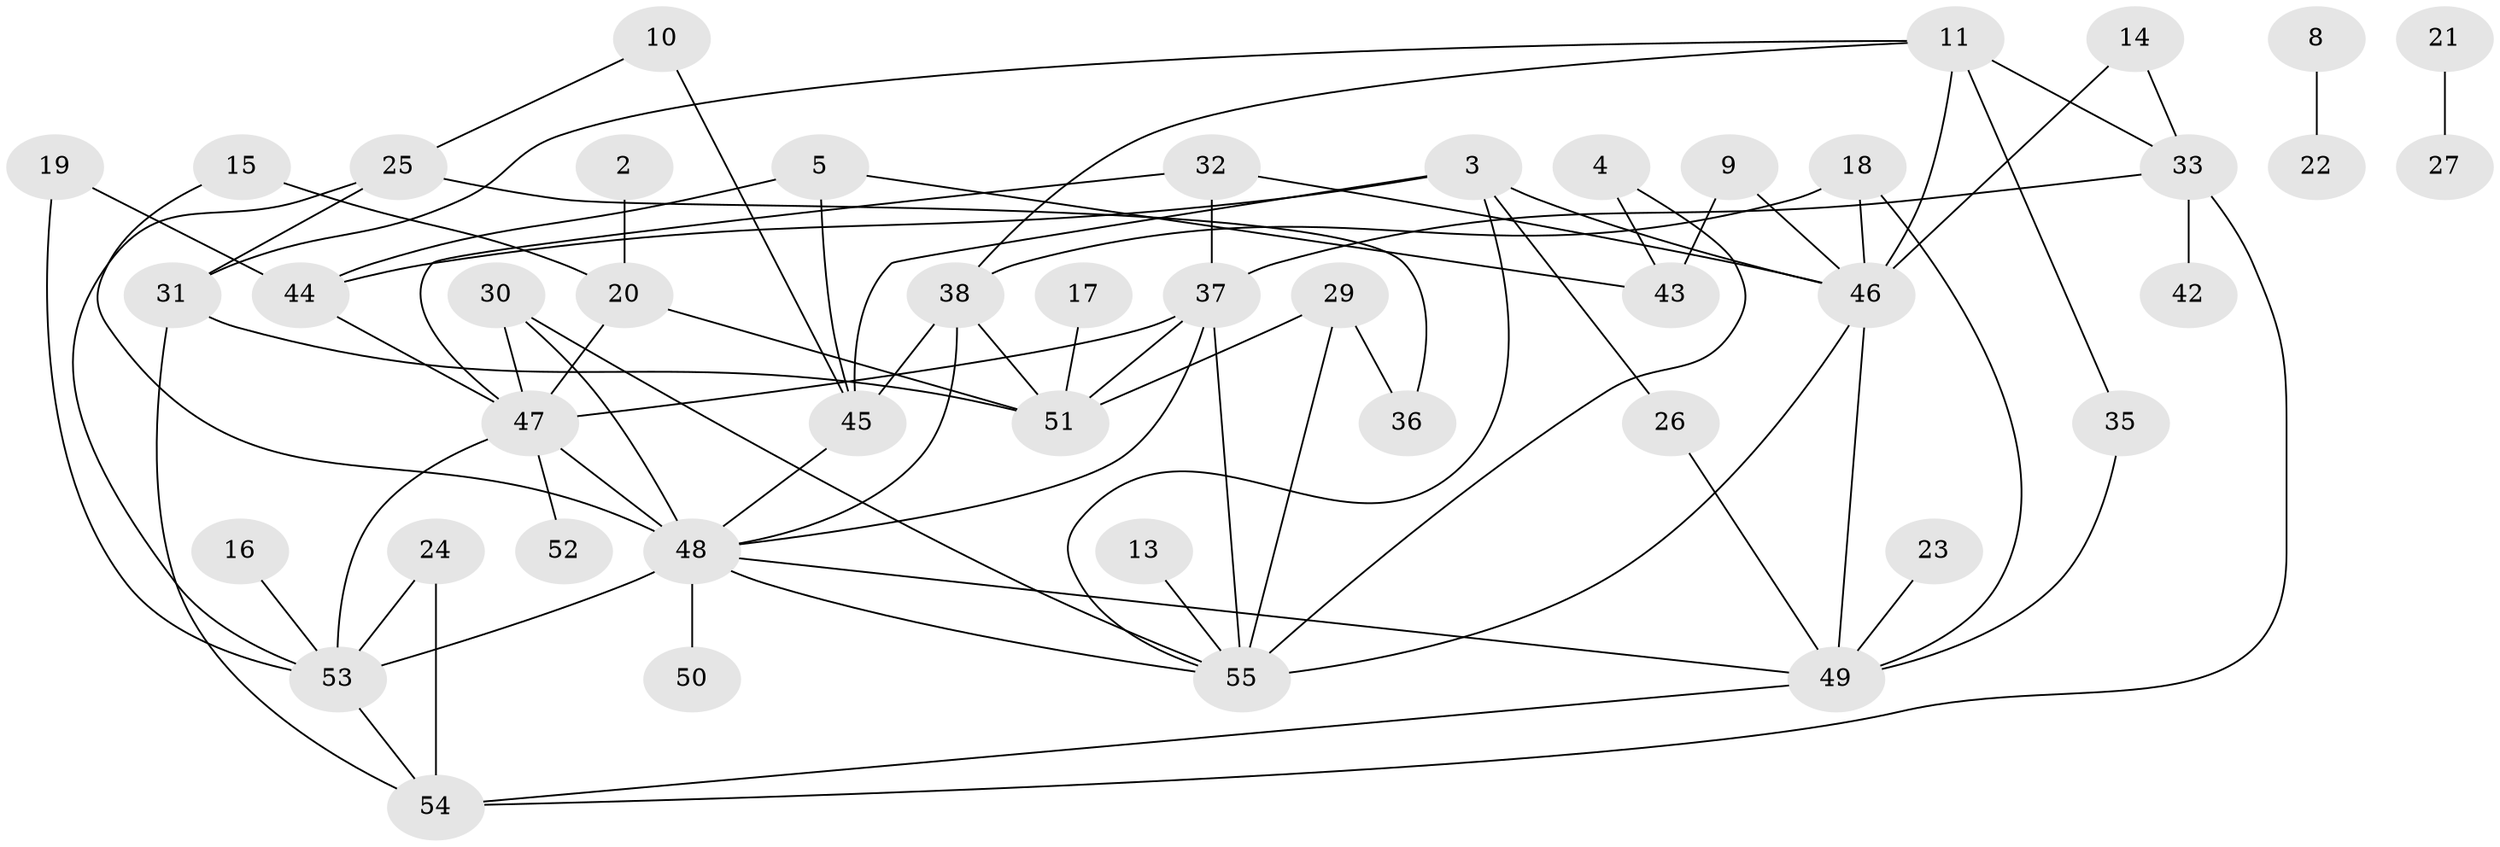 // original degree distribution, {3: 0.2, 1: 0.24545454545454545, 2: 0.22727272727272727, 0: 0.07272727272727272, 4: 0.14545454545454545, 5: 0.06363636363636363, 6: 0.045454545454545456}
// Generated by graph-tools (version 1.1) at 2025/25/03/09/25 03:25:24]
// undirected, 46 vertices, 78 edges
graph export_dot {
graph [start="1"]
  node [color=gray90,style=filled];
  2;
  3;
  4;
  5;
  8;
  9;
  10;
  11;
  13;
  14;
  15;
  16;
  17;
  18;
  19;
  20;
  21;
  22;
  23;
  24;
  25;
  26;
  27;
  29;
  30;
  31;
  32;
  33;
  35;
  36;
  37;
  38;
  42;
  43;
  44;
  45;
  46;
  47;
  48;
  49;
  50;
  51;
  52;
  53;
  54;
  55;
  2 -- 20 [weight=1.0];
  3 -- 26 [weight=1.0];
  3 -- 44 [weight=1.0];
  3 -- 45 [weight=1.0];
  3 -- 46 [weight=1.0];
  3 -- 55 [weight=1.0];
  4 -- 43 [weight=1.0];
  4 -- 55 [weight=1.0];
  5 -- 43 [weight=1.0];
  5 -- 44 [weight=2.0];
  5 -- 45 [weight=1.0];
  8 -- 22 [weight=1.0];
  9 -- 43 [weight=1.0];
  9 -- 46 [weight=1.0];
  10 -- 25 [weight=1.0];
  10 -- 45 [weight=1.0];
  11 -- 31 [weight=1.0];
  11 -- 33 [weight=1.0];
  11 -- 35 [weight=1.0];
  11 -- 38 [weight=1.0];
  11 -- 46 [weight=1.0];
  13 -- 55 [weight=1.0];
  14 -- 33 [weight=1.0];
  14 -- 46 [weight=1.0];
  15 -- 20 [weight=1.0];
  15 -- 48 [weight=1.0];
  16 -- 53 [weight=1.0];
  17 -- 51 [weight=1.0];
  18 -- 38 [weight=1.0];
  18 -- 46 [weight=1.0];
  18 -- 49 [weight=1.0];
  19 -- 44 [weight=1.0];
  19 -- 53 [weight=1.0];
  20 -- 47 [weight=1.0];
  20 -- 51 [weight=1.0];
  21 -- 27 [weight=1.0];
  23 -- 49 [weight=1.0];
  24 -- 53 [weight=1.0];
  24 -- 54 [weight=1.0];
  25 -- 31 [weight=1.0];
  25 -- 36 [weight=1.0];
  25 -- 53 [weight=1.0];
  26 -- 49 [weight=1.0];
  29 -- 36 [weight=1.0];
  29 -- 51 [weight=1.0];
  29 -- 55 [weight=1.0];
  30 -- 47 [weight=1.0];
  30 -- 48 [weight=1.0];
  30 -- 55 [weight=1.0];
  31 -- 51 [weight=1.0];
  31 -- 54 [weight=1.0];
  32 -- 37 [weight=1.0];
  32 -- 46 [weight=1.0];
  32 -- 47 [weight=1.0];
  33 -- 37 [weight=1.0];
  33 -- 42 [weight=1.0];
  33 -- 54 [weight=1.0];
  35 -- 49 [weight=1.0];
  37 -- 47 [weight=1.0];
  37 -- 48 [weight=1.0];
  37 -- 51 [weight=1.0];
  37 -- 55 [weight=2.0];
  38 -- 45 [weight=1.0];
  38 -- 48 [weight=1.0];
  38 -- 51 [weight=1.0];
  44 -- 47 [weight=1.0];
  45 -- 48 [weight=1.0];
  46 -- 49 [weight=1.0];
  46 -- 55 [weight=2.0];
  47 -- 48 [weight=1.0];
  47 -- 52 [weight=1.0];
  47 -- 53 [weight=1.0];
  48 -- 49 [weight=1.0];
  48 -- 50 [weight=1.0];
  48 -- 53 [weight=1.0];
  48 -- 55 [weight=1.0];
  49 -- 54 [weight=1.0];
  53 -- 54 [weight=1.0];
}

